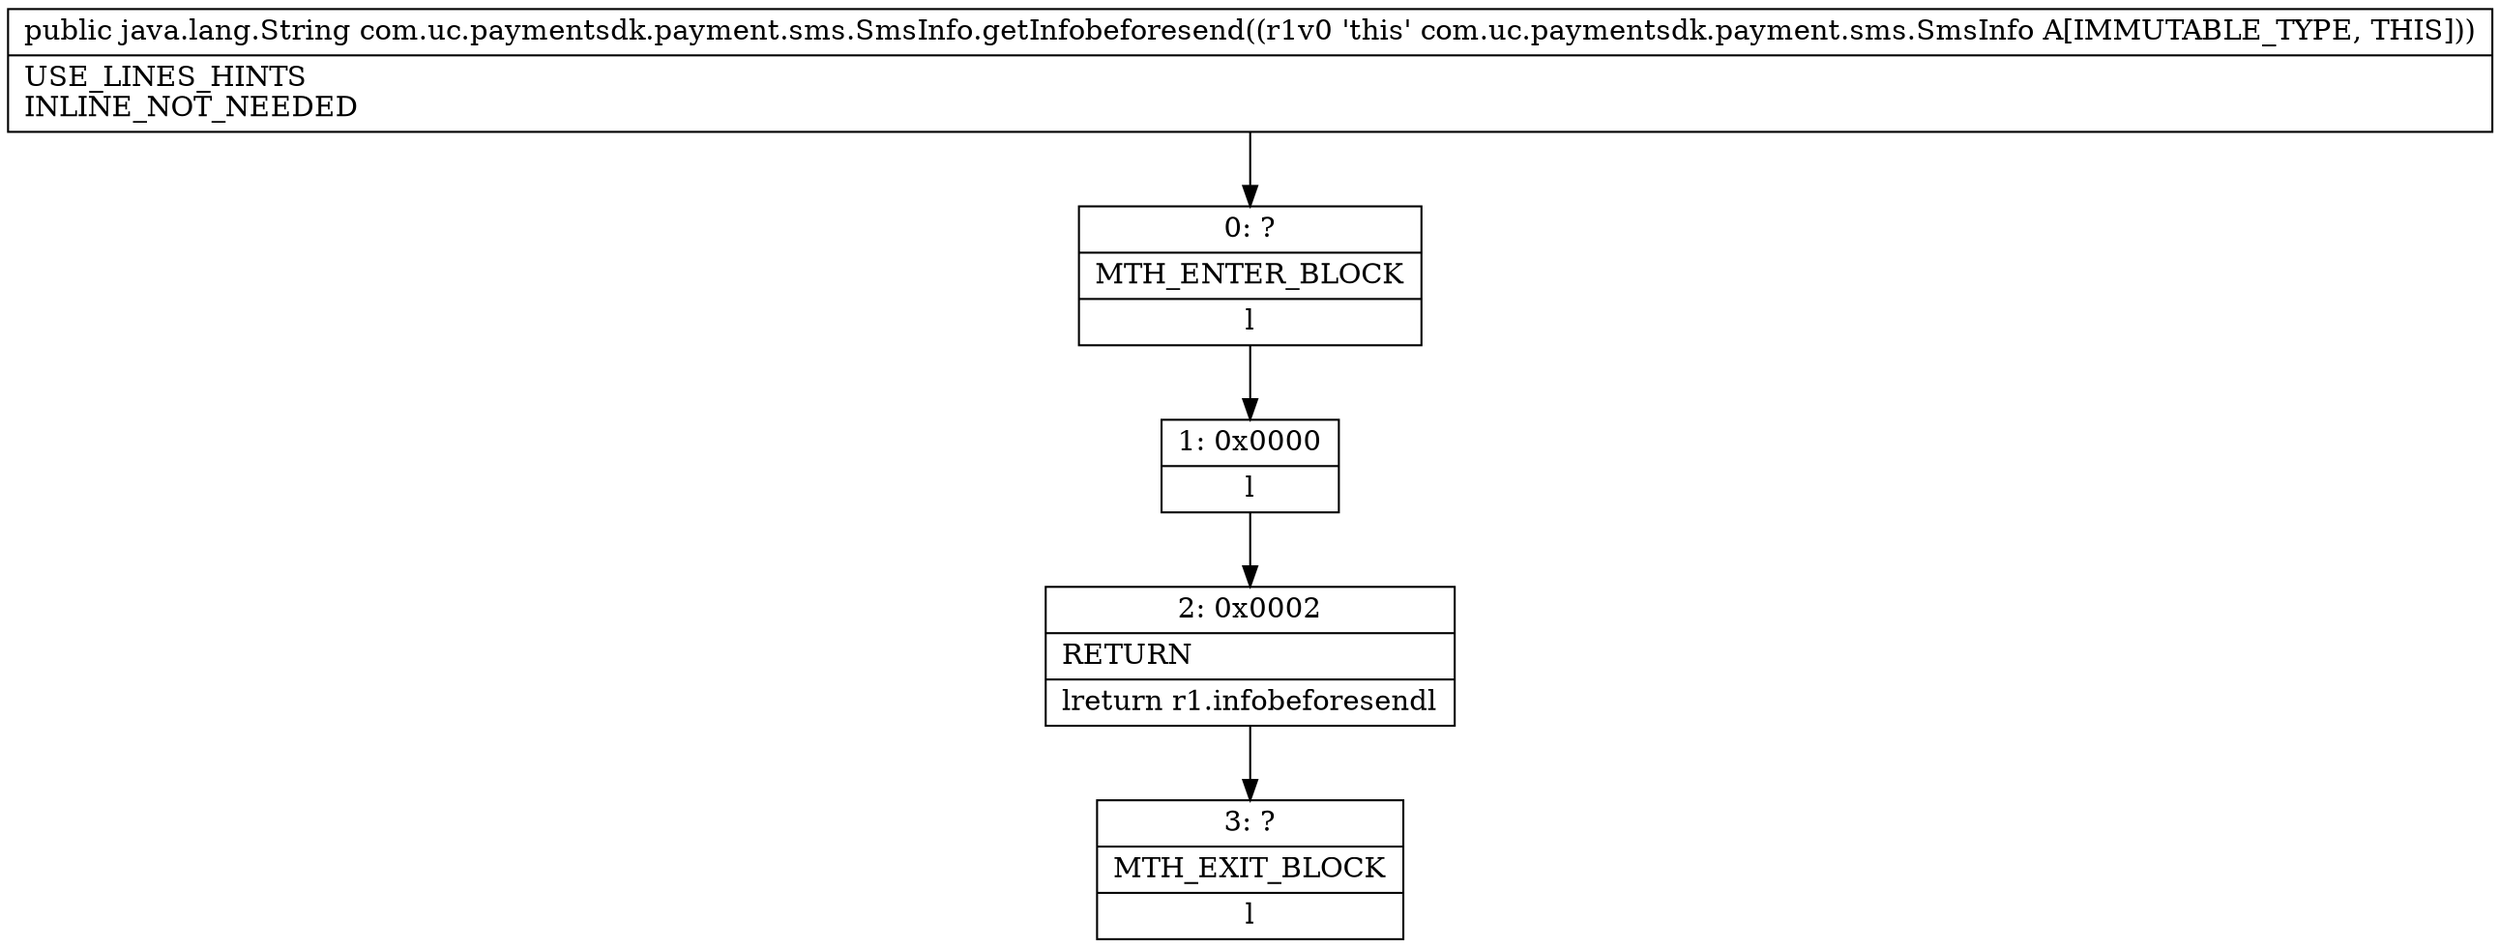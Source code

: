 digraph "CFG forcom.uc.paymentsdk.payment.sms.SmsInfo.getInfobeforesend()Ljava\/lang\/String;" {
Node_0 [shape=record,label="{0\:\ ?|MTH_ENTER_BLOCK\l|l}"];
Node_1 [shape=record,label="{1\:\ 0x0000|l}"];
Node_2 [shape=record,label="{2\:\ 0x0002|RETURN\l|lreturn r1.infobeforesendl}"];
Node_3 [shape=record,label="{3\:\ ?|MTH_EXIT_BLOCK\l|l}"];
MethodNode[shape=record,label="{public java.lang.String com.uc.paymentsdk.payment.sms.SmsInfo.getInfobeforesend((r1v0 'this' com.uc.paymentsdk.payment.sms.SmsInfo A[IMMUTABLE_TYPE, THIS]))  | USE_LINES_HINTS\lINLINE_NOT_NEEDED\l}"];
MethodNode -> Node_0;
Node_0 -> Node_1;
Node_1 -> Node_2;
Node_2 -> Node_3;
}

